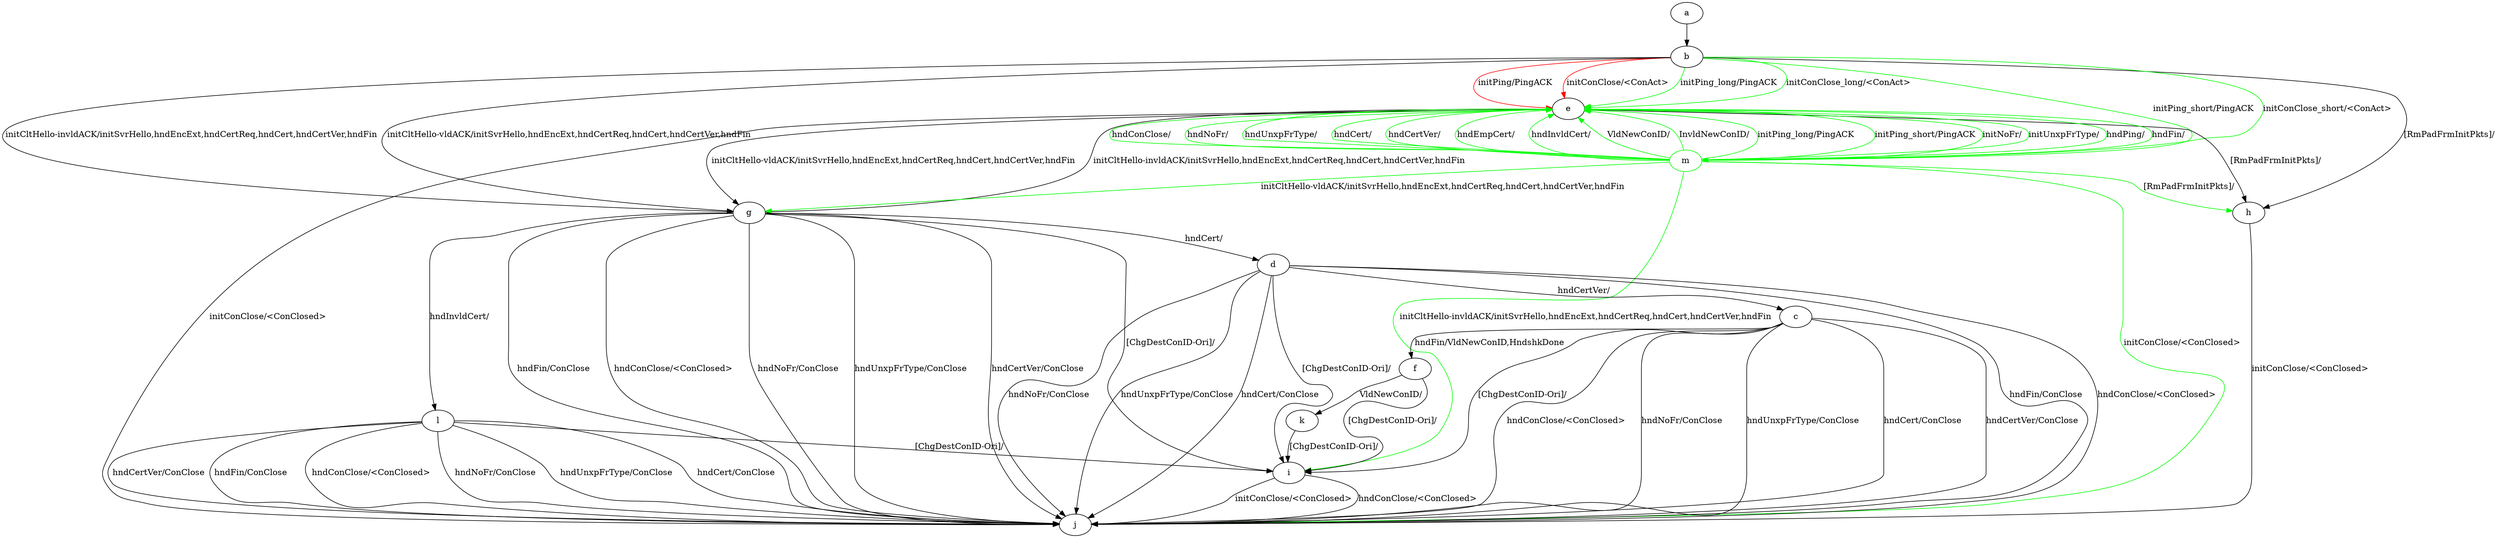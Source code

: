 digraph "" {
	a -> b	[key=0];
	b -> e	[key=0,
		color=green,
		label="initPing_long/PingACK "];
	b -> e	[key=1,
		color=green,
		label="initConClose_long/<ConAct> "];
	b -> e	[key=2,
		color=red,
		label="initPing/PingACK "];
	b -> e	[key=3,
		color=red,
		label="initConClose/<ConAct> "];
	b -> g	[key=0,
		label="initCltHello-vldACK/initSvrHello,hndEncExt,hndCertReq,hndCert,hndCertVer,hndFin "];
	b -> g	[key=1,
		label="initCltHello-invldACK/initSvrHello,hndEncExt,hndCertReq,hndCert,hndCertVer,hndFin "];
	b -> h	[key=0,
		label="[RmPadFrmInitPkts]/ "];
	m	[color=green];
	b -> m	[key=0,
		color=green,
		label="initPing_short/PingACK "];
	b -> m	[key=1,
		color=green,
		label="initConClose_short/<ConAct> "];
	c -> f	[key=0,
		label="hndFin/VldNewConID,HndshkDone "];
	c -> i	[key=0,
		label="[ChgDestConID-Ori]/ "];
	c -> j	[key=0,
		label="hndConClose/<ConClosed> "];
	c -> j	[key=1,
		label="hndNoFr/ConClose "];
	c -> j	[key=2,
		label="hndUnxpFrType/ConClose "];
	c -> j	[key=3,
		label="hndCert/ConClose "];
	c -> j	[key=4,
		label="hndCertVer/ConClose "];
	d -> c	[key=0,
		label="hndCertVer/ "];
	d -> i	[key=0,
		label="[ChgDestConID-Ori]/ "];
	d -> j	[key=0,
		label="hndFin/ConClose "];
	d -> j	[key=1,
		label="hndConClose/<ConClosed> "];
	d -> j	[key=2,
		label="hndNoFr/ConClose "];
	d -> j	[key=3,
		label="hndUnxpFrType/ConClose "];
	d -> j	[key=4,
		label="hndCert/ConClose "];
	e -> g	[key=0,
		label="initCltHello-vldACK/initSvrHello,hndEncExt,hndCertReq,hndCert,hndCertVer,hndFin "];
	e -> g	[key=1,
		label="initCltHello-invldACK/initSvrHello,hndEncExt,hndCertReq,hndCert,hndCertVer,hndFin "];
	e -> h	[key=0,
		label="[RmPadFrmInitPkts]/ "];
	e -> j	[key=0,
		label="initConClose/<ConClosed> "];
	e -> m	[key=0,
		color=green,
		label="initPing_short/PingACK "];
	f -> i	[key=0,
		label="[ChgDestConID-Ori]/ "];
	f -> k	[key=0,
		label="VldNewConID/ "];
	g -> d	[key=0,
		label="hndCert/ "];
	g -> i	[key=0,
		label="[ChgDestConID-Ori]/ "];
	g -> j	[key=0,
		label="hndFin/ConClose "];
	g -> j	[key=1,
		label="hndConClose/<ConClosed> "];
	g -> j	[key=2,
		label="hndNoFr/ConClose "];
	g -> j	[key=3,
		label="hndUnxpFrType/ConClose "];
	g -> j	[key=4,
		label="hndCertVer/ConClose "];
	g -> l	[key=0,
		label="hndInvldCert/ "];
	h -> j	[key=0,
		label="initConClose/<ConClosed> "];
	i -> j	[key=0,
		label="initConClose/<ConClosed> "];
	i -> j	[key=1,
		label="hndConClose/<ConClosed> "];
	k -> i	[key=0,
		label="[ChgDestConID-Ori]/ "];
	l -> i	[key=0,
		label="[ChgDestConID-Ori]/ "];
	l -> j	[key=0,
		label="hndFin/ConClose "];
	l -> j	[key=1,
		label="hndConClose/<ConClosed> "];
	l -> j	[key=2,
		label="hndNoFr/ConClose "];
	l -> j	[key=3,
		label="hndUnxpFrType/ConClose "];
	l -> j	[key=4,
		label="hndCert/ConClose "];
	l -> j	[key=5,
		label="hndCertVer/ConClose "];
	m -> e	[key=0,
		color=green,
		label="initNoFr/ "];
	m -> e	[key=1,
		color=green,
		label="initUnxpFrType/ "];
	m -> e	[key=2,
		color=green,
		label="hndPing/ "];
	m -> e	[key=3,
		color=green,
		label="hndFin/ "];
	m -> e	[key=4,
		color=green,
		label="hndConClose/ "];
	m -> e	[key=5,
		color=green,
		label="hndNoFr/ "];
	m -> e	[key=6,
		color=green,
		label="hndUnxpFrType/ "];
	m -> e	[key=7,
		color=green,
		label="hndCert/ "];
	m -> e	[key=8,
		color=green,
		label="hndCertVer/ "];
	m -> e	[key=9,
		color=green,
		label="hndEmpCert/ "];
	m -> e	[key=10,
		color=green,
		label="hndInvldCert/ "];
	m -> e	[key=11,
		color=green,
		label="VldNewConID/ "];
	m -> e	[key=12,
		color=green,
		label="InvldNewConID/ "];
	m -> e	[key=13,
		color=green,
		label="initPing_long/PingACK "];
	m -> g	[key=0,
		color=green,
		label="initCltHello-vldACK/initSvrHello,hndEncExt,hndCertReq,hndCert,hndCertVer,hndFin "];
	m -> h	[key=0,
		color=green,
		label="[RmPadFrmInitPkts]/ "];
	m -> i	[key=0,
		color=green,
		label="initCltHello-invldACK/initSvrHello,hndEncExt,hndCertReq,hndCert,hndCertVer,hndFin "];
	m -> j	[key=0,
		color=green,
		label="initConClose/<ConClosed> "];
}
